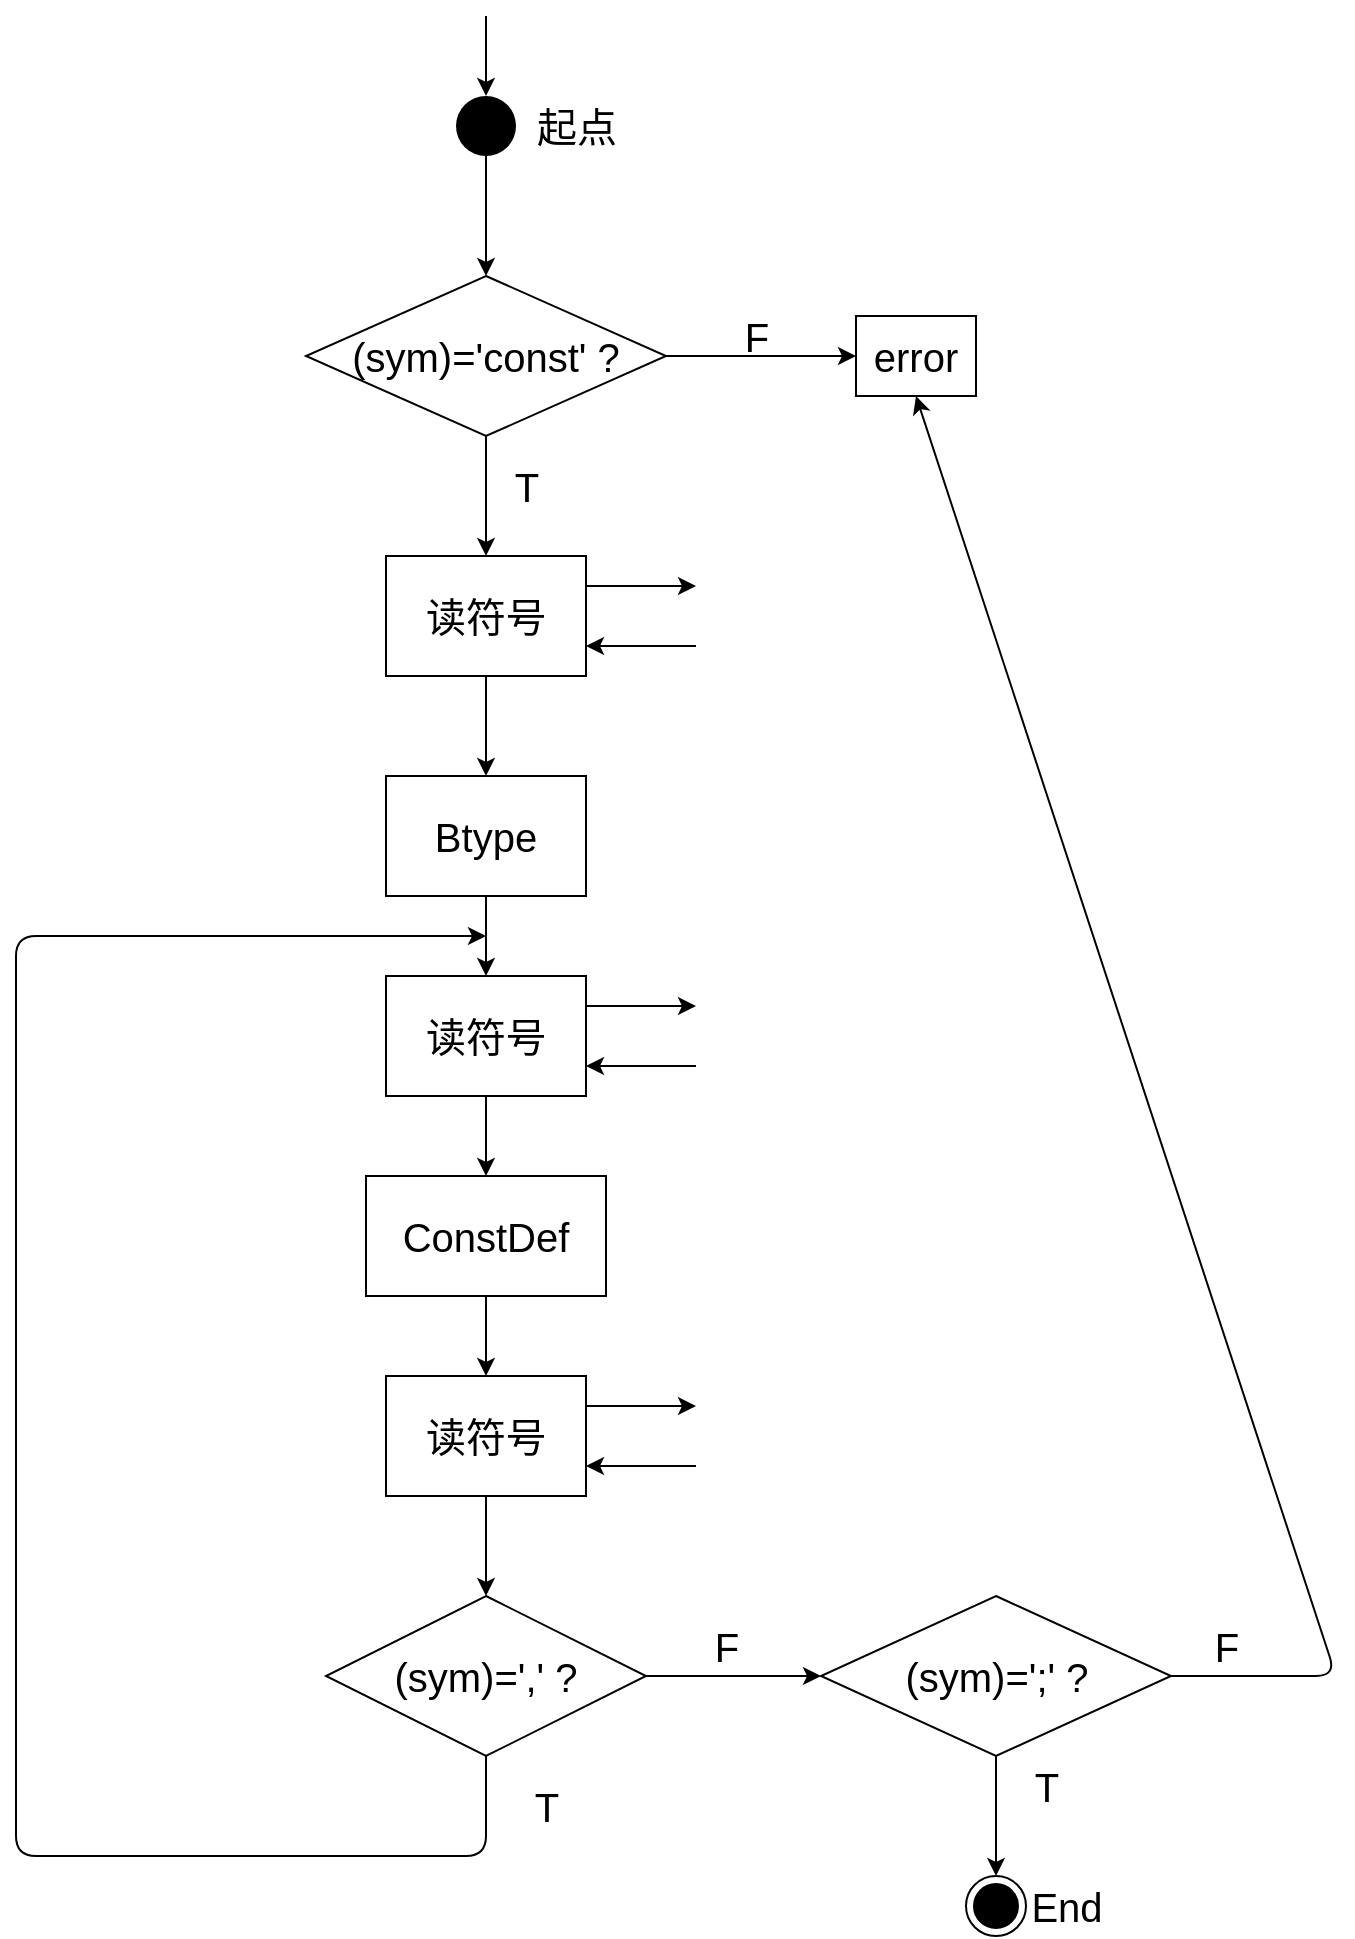 <mxfile>
    <diagram id="SXKIfqSAij5DRTAlE2As" name="第 1 页">
        <mxGraphModel dx="923" dy="685" grid="1" gridSize="10" guides="1" tooltips="1" connect="1" arrows="1" fold="1" page="1" pageScale="1" pageWidth="827" pageHeight="1169" math="0" shadow="0">
            <root>
                <mxCell id="0"/>
                <mxCell id="1" parent="0"/>
                <mxCell id="10" style="edgeStyle=none;html=1;entryX=0.5;entryY=0;entryDx=0;entryDy=0;fontSize=20;" edge="1" parent="1" source="2" target="7">
                    <mxGeometry relative="1" as="geometry"/>
                </mxCell>
                <mxCell id="2" value="" style="ellipse;fillColor=#000000;strokeColor=none;" vertex="1" parent="1">
                    <mxGeometry x="340" y="140" width="30" height="30" as="geometry"/>
                </mxCell>
                <mxCell id="3" value="起点" style="text;html=1;align=center;verticalAlign=middle;resizable=0;points=[];autosize=1;strokeColor=none;fillColor=none;fontSize=20;" vertex="1" parent="1">
                    <mxGeometry x="370" y="140" width="60" height="30" as="geometry"/>
                </mxCell>
                <mxCell id="4" value="" style="endArrow=classic;html=1;fontSize=20;entryX=0.5;entryY=0;entryDx=0;entryDy=0;" edge="1" parent="1" target="2">
                    <mxGeometry width="50" height="50" relative="1" as="geometry">
                        <mxPoint x="355" y="100" as="sourcePoint"/>
                        <mxPoint x="520" y="330" as="targetPoint"/>
                    </mxGeometry>
                </mxCell>
                <mxCell id="5" style="edgeStyle=none;html=1;fontSize=20;entryX=0;entryY=0.5;entryDx=0;entryDy=0;" edge="1" parent="1" source="7" target="11">
                    <mxGeometry relative="1" as="geometry">
                        <mxPoint x="550" y="270" as="targetPoint"/>
                    </mxGeometry>
                </mxCell>
                <mxCell id="6" style="edgeStyle=none;html=1;fontSize=20;entryX=0.5;entryY=0;entryDx=0;entryDy=0;" edge="1" parent="1" source="7" target="16">
                    <mxGeometry relative="1" as="geometry">
                        <mxPoint x="355" y="370" as="targetPoint"/>
                    </mxGeometry>
                </mxCell>
                <mxCell id="7" value="(sym)='const' ?" style="rhombus;whiteSpace=wrap;html=1;rounded=0;fontSize=20;" vertex="1" parent="1">
                    <mxGeometry x="265" y="230" width="180" height="80" as="geometry"/>
                </mxCell>
                <mxCell id="8" value="F" style="text;html=1;align=center;verticalAlign=middle;resizable=0;points=[];autosize=1;strokeColor=none;fillColor=none;fontSize=20;" vertex="1" parent="1">
                    <mxGeometry x="475" y="245" width="30" height="30" as="geometry"/>
                </mxCell>
                <mxCell id="9" value="T" style="text;html=1;align=center;verticalAlign=middle;resizable=0;points=[];autosize=1;strokeColor=none;fillColor=none;fontSize=20;" vertex="1" parent="1">
                    <mxGeometry x="360" y="320" width="30" height="30" as="geometry"/>
                </mxCell>
                <mxCell id="11" value="error" style="whiteSpace=wrap;html=1;rounded=0;fontSize=20;" vertex="1" parent="1">
                    <mxGeometry x="540" y="250" width="60" height="40" as="geometry"/>
                </mxCell>
                <mxCell id="13" style="edgeStyle=none;html=1;fontSize=20;entryX=0.5;entryY=0;entryDx=0;entryDy=0;" edge="1" parent="1" source="12" target="22">
                    <mxGeometry relative="1" as="geometry">
                        <mxPoint x="355" y="600" as="targetPoint"/>
                    </mxGeometry>
                </mxCell>
                <mxCell id="12" value="Btype" style="whiteSpace=wrap;html=1;fontSize=20;" vertex="1" parent="1">
                    <mxGeometry x="305" y="480" width="100" height="60" as="geometry"/>
                </mxCell>
                <mxCell id="15" style="edgeStyle=none;html=1;exitX=1;exitY=0.25;exitDx=0;exitDy=0;fontSize=20;" edge="1" parent="1" source="16">
                    <mxGeometry relative="1" as="geometry">
                        <mxPoint x="460" y="385" as="targetPoint"/>
                    </mxGeometry>
                </mxCell>
                <mxCell id="18" style="edgeStyle=none;html=1;exitX=0.5;exitY=1;exitDx=0;exitDy=0;entryX=0.5;entryY=0;entryDx=0;entryDy=0;fontSize=20;" edge="1" parent="1" source="16" target="12">
                    <mxGeometry relative="1" as="geometry"/>
                </mxCell>
                <mxCell id="16" value="读符号" style="whiteSpace=wrap;html=1;rounded=0;fontSize=20;" vertex="1" parent="1">
                    <mxGeometry x="305" y="370" width="100" height="60" as="geometry"/>
                </mxCell>
                <mxCell id="17" value="" style="endArrow=classic;html=1;fontSize=20;entryX=1;entryY=0.75;entryDx=0;entryDy=0;" edge="1" parent="1" target="16">
                    <mxGeometry width="50" height="50" relative="1" as="geometry">
                        <mxPoint x="460" y="415" as="sourcePoint"/>
                        <mxPoint x="530" y="400" as="targetPoint"/>
                    </mxGeometry>
                </mxCell>
                <mxCell id="28" style="edgeStyle=none;html=1;entryX=0.5;entryY=0;entryDx=0;entryDy=0;fontSize=20;" edge="1" parent="1" source="19" target="26">
                    <mxGeometry relative="1" as="geometry"/>
                </mxCell>
                <mxCell id="19" value="ConstDef" style="whiteSpace=wrap;html=1;fontSize=20;" vertex="1" parent="1">
                    <mxGeometry x="295" y="680" width="120" height="60" as="geometry"/>
                </mxCell>
                <mxCell id="21" style="edgeStyle=none;html=1;exitX=1;exitY=0.25;exitDx=0;exitDy=0;fontSize=20;" edge="1" source="22" parent="1">
                    <mxGeometry relative="1" as="geometry">
                        <mxPoint x="460" y="595" as="targetPoint"/>
                    </mxGeometry>
                </mxCell>
                <mxCell id="24" style="edgeStyle=none;html=1;entryX=0.5;entryY=0;entryDx=0;entryDy=0;fontSize=20;" edge="1" parent="1" source="22" target="19">
                    <mxGeometry relative="1" as="geometry"/>
                </mxCell>
                <mxCell id="22" value="读符号" style="whiteSpace=wrap;html=1;rounded=0;fontSize=20;" vertex="1" parent="1">
                    <mxGeometry x="305" y="580" width="100" height="60" as="geometry"/>
                </mxCell>
                <mxCell id="23" value="" style="endArrow=classic;html=1;fontSize=20;entryX=1;entryY=0.75;entryDx=0;entryDy=0;" edge="1" target="22" parent="1">
                    <mxGeometry width="50" height="50" relative="1" as="geometry">
                        <mxPoint x="460" y="625" as="sourcePoint"/>
                        <mxPoint x="530" y="610" as="targetPoint"/>
                    </mxGeometry>
                </mxCell>
                <mxCell id="25" style="edgeStyle=none;html=1;exitX=1;exitY=0.25;exitDx=0;exitDy=0;fontSize=20;" edge="1" source="26" parent="1">
                    <mxGeometry relative="1" as="geometry">
                        <mxPoint x="460" y="795" as="targetPoint"/>
                    </mxGeometry>
                </mxCell>
                <mxCell id="29" style="edgeStyle=none;html=1;fontSize=20;entryX=0.5;entryY=0;entryDx=0;entryDy=0;" edge="1" parent="1" source="26" target="32">
                    <mxGeometry relative="1" as="geometry">
                        <mxPoint x="355" y="880" as="targetPoint"/>
                    </mxGeometry>
                </mxCell>
                <mxCell id="26" value="读符号" style="whiteSpace=wrap;html=1;rounded=0;fontSize=20;" vertex="1" parent="1">
                    <mxGeometry x="305" y="780" width="100" height="60" as="geometry"/>
                </mxCell>
                <mxCell id="27" value="" style="endArrow=classic;html=1;fontSize=20;entryX=1;entryY=0.75;entryDx=0;entryDy=0;" edge="1" target="26" parent="1">
                    <mxGeometry width="50" height="50" relative="1" as="geometry">
                        <mxPoint x="460" y="825" as="sourcePoint"/>
                        <mxPoint x="530" y="810" as="targetPoint"/>
                    </mxGeometry>
                </mxCell>
                <mxCell id="30" style="edgeStyle=none;html=1;fontSize=20;entryX=0;entryY=0.5;entryDx=0;entryDy=0;" edge="1" source="32" parent="1" target="42">
                    <mxGeometry relative="1" as="geometry">
                        <mxPoint x="550" y="930" as="targetPoint"/>
                    </mxGeometry>
                </mxCell>
                <mxCell id="31" style="edgeStyle=none;html=1;fontSize=20;" edge="1" source="32" parent="1">
                    <mxGeometry relative="1" as="geometry">
                        <mxPoint x="355" y="560" as="targetPoint"/>
                        <Array as="points">
                            <mxPoint x="355" y="1020"/>
                            <mxPoint x="120" y="1020"/>
                            <mxPoint x="120" y="560"/>
                        </Array>
                    </mxGeometry>
                </mxCell>
                <mxCell id="32" value="(sym)=',' ?" style="rhombus;whiteSpace=wrap;html=1;rounded=0;fontSize=20;" vertex="1" parent="1">
                    <mxGeometry x="275" y="890" width="160" height="80" as="geometry"/>
                </mxCell>
                <mxCell id="33" value="F" style="text;html=1;align=center;verticalAlign=middle;resizable=0;points=[];autosize=1;strokeColor=none;fillColor=none;fontSize=20;" vertex="1" parent="1">
                    <mxGeometry x="460" y="900" width="30" height="30" as="geometry"/>
                </mxCell>
                <mxCell id="34" value="T" style="text;html=1;align=center;verticalAlign=middle;resizable=0;points=[];autosize=1;strokeColor=none;fillColor=none;fontSize=20;" vertex="1" parent="1">
                    <mxGeometry x="370" y="980" width="30" height="30" as="geometry"/>
                </mxCell>
                <mxCell id="40" style="edgeStyle=none;html=1;fontSize=20;entryX=0.5;entryY=1;entryDx=0;entryDy=0;" edge="1" source="42" parent="1" target="11">
                    <mxGeometry relative="1" as="geometry">
                        <mxPoint x="800" y="930" as="targetPoint"/>
                        <Array as="points">
                            <mxPoint x="780" y="930"/>
                        </Array>
                    </mxGeometry>
                </mxCell>
                <mxCell id="41" style="edgeStyle=none;html=1;entryX=0;entryY=0.5;entryDx=0;entryDy=0;fontSize=20;" edge="1" source="42" parent="1" target="45">
                    <mxGeometry relative="1" as="geometry">
                        <mxPoint x="610" y="1020" as="targetPoint"/>
                    </mxGeometry>
                </mxCell>
                <mxCell id="42" value="(sym)=';' ?" style="rhombus;whiteSpace=wrap;html=1;rounded=0;fontSize=20;" vertex="1" parent="1">
                    <mxGeometry x="522.5" y="890" width="175" height="80" as="geometry"/>
                </mxCell>
                <mxCell id="43" value="F" style="text;html=1;align=center;verticalAlign=middle;resizable=0;points=[];autosize=1;strokeColor=none;fillColor=none;fontSize=20;" vertex="1" parent="1">
                    <mxGeometry x="710" y="900" width="30" height="30" as="geometry"/>
                </mxCell>
                <mxCell id="44" value="T" style="text;html=1;align=center;verticalAlign=middle;resizable=0;points=[];autosize=1;strokeColor=none;fillColor=none;fontSize=20;" vertex="1" parent="1">
                    <mxGeometry x="620" y="970" width="30" height="30" as="geometry"/>
                </mxCell>
                <mxCell id="45" value="" style="ellipse;html=1;shape=endState;fillColor=#000000;strokeColor=#000000;fontSize=20;direction=south;" vertex="1" parent="1">
                    <mxGeometry x="595" y="1030" width="30" height="30" as="geometry"/>
                </mxCell>
                <mxCell id="47" value="End" style="text;html=1;align=center;verticalAlign=middle;resizable=0;points=[];autosize=1;strokeColor=none;fillColor=none;fontSize=20;" vertex="1" parent="1">
                    <mxGeometry x="620" y="1030" width="50" height="30" as="geometry"/>
                </mxCell>
            </root>
        </mxGraphModel>
    </diagram>
</mxfile>